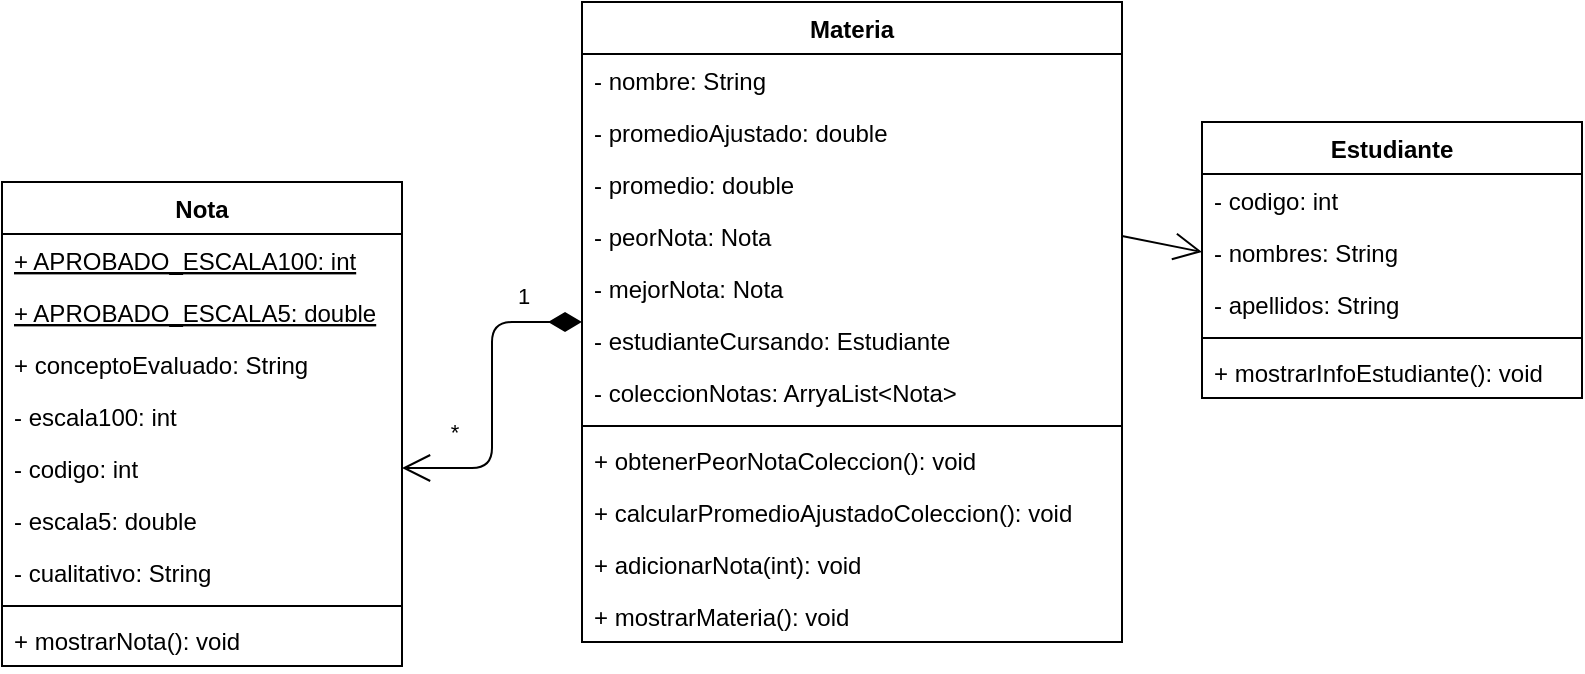<mxfile version="14.6.13" type="device"><diagram name="Page-1" id="c4acf3e9-155e-7222-9cf6-157b1a14988f"><mxGraphModel dx="768" dy="483" grid="1" gridSize="10" guides="1" tooltips="1" connect="1" arrows="1" fold="1" page="1" pageScale="1" pageWidth="850" pageHeight="1100" background="#ffffff" math="0" shadow="0"><root><mxCell id="0"/><mxCell id="1" parent="0"/><mxCell id="d-qdkoNriGn3_ssDMonr-1" value="Nota" style="swimlane;fontStyle=1;align=center;verticalAlign=top;childLayout=stackLayout;horizontal=1;startSize=26;horizontalStack=0;resizeParent=1;resizeParentMax=0;resizeLast=0;collapsible=1;marginBottom=0;" parent="1" vertex="1"><mxGeometry x="10" y="270" width="200" height="242" as="geometry"/></mxCell><mxCell id="uBQSWSvwHYz6Y6N4n9wc-1" value="+ APROBADO_ESCALA100: int" style="text;strokeColor=none;fillColor=none;align=left;verticalAlign=top;spacingLeft=4;spacingRight=4;overflow=hidden;rotatable=0;points=[[0,0.5],[1,0.5]];portConstraint=eastwest;fontStyle=4" vertex="1" parent="d-qdkoNriGn3_ssDMonr-1"><mxGeometry y="26" width="200" height="26" as="geometry"/></mxCell><mxCell id="uBQSWSvwHYz6Y6N4n9wc-2" value="+ APROBADO_ESCALA5: double" style="text;strokeColor=none;fillColor=none;align=left;verticalAlign=top;spacingLeft=4;spacingRight=4;overflow=hidden;rotatable=0;points=[[0,0.5],[1,0.5]];portConstraint=eastwest;fontStyle=4" vertex="1" parent="d-qdkoNriGn3_ssDMonr-1"><mxGeometry y="52" width="200" height="26" as="geometry"/></mxCell><mxCell id="d-qdkoNriGn3_ssDMonr-2" value="+ conceptoEvaluado: String" style="text;strokeColor=none;fillColor=none;align=left;verticalAlign=top;spacingLeft=4;spacingRight=4;overflow=hidden;rotatable=0;points=[[0,0.5],[1,0.5]];portConstraint=eastwest;" parent="d-qdkoNriGn3_ssDMonr-1" vertex="1"><mxGeometry y="78" width="200" height="26" as="geometry"/></mxCell><mxCell id="d-qdkoNriGn3_ssDMonr-5" value="- escala100: int" style="text;strokeColor=none;fillColor=none;align=left;verticalAlign=top;spacingLeft=4;spacingRight=4;overflow=hidden;rotatable=0;points=[[0,0.5],[1,0.5]];portConstraint=eastwest;" parent="d-qdkoNriGn3_ssDMonr-1" vertex="1"><mxGeometry y="104" width="200" height="26" as="geometry"/></mxCell><mxCell id="d-qdkoNriGn3_ssDMonr-7" value="- codigo: int" style="text;strokeColor=none;fillColor=none;align=left;verticalAlign=top;spacingLeft=4;spacingRight=4;overflow=hidden;rotatable=0;points=[[0,0.5],[1,0.5]];portConstraint=eastwest;" parent="d-qdkoNriGn3_ssDMonr-1" vertex="1"><mxGeometry y="130" width="200" height="26" as="geometry"/></mxCell><mxCell id="d-qdkoNriGn3_ssDMonr-6" value="- escala5: double" style="text;strokeColor=none;fillColor=none;align=left;verticalAlign=top;spacingLeft=4;spacingRight=4;overflow=hidden;rotatable=0;points=[[0,0.5],[1,0.5]];portConstraint=eastwest;" parent="d-qdkoNriGn3_ssDMonr-1" vertex="1"><mxGeometry y="156" width="200" height="26" as="geometry"/></mxCell><mxCell id="d-qdkoNriGn3_ssDMonr-8" value="- cualitativo: String" style="text;strokeColor=none;fillColor=none;align=left;verticalAlign=top;spacingLeft=4;spacingRight=4;overflow=hidden;rotatable=0;points=[[0,0.5],[1,0.5]];portConstraint=eastwest;" parent="d-qdkoNriGn3_ssDMonr-1" vertex="1"><mxGeometry y="182" width="200" height="26" as="geometry"/></mxCell><mxCell id="d-qdkoNriGn3_ssDMonr-3" value="" style="line;strokeWidth=1;fillColor=none;align=left;verticalAlign=middle;spacingTop=-1;spacingLeft=3;spacingRight=3;rotatable=0;labelPosition=right;points=[];portConstraint=eastwest;" parent="d-qdkoNriGn3_ssDMonr-1" vertex="1"><mxGeometry y="208" width="200" height="8" as="geometry"/></mxCell><mxCell id="d-qdkoNriGn3_ssDMonr-4" value="+ mostrarNota(): void" style="text;strokeColor=none;fillColor=none;align=left;verticalAlign=top;spacingLeft=4;spacingRight=4;overflow=hidden;rotatable=0;points=[[0,0.5],[1,0.5]];portConstraint=eastwest;" parent="d-qdkoNriGn3_ssDMonr-1" vertex="1"><mxGeometry y="216" width="200" height="26" as="geometry"/></mxCell><mxCell id="d-qdkoNriGn3_ssDMonr-13" value="Materia" style="swimlane;fontStyle=1;align=center;verticalAlign=top;childLayout=stackLayout;horizontal=1;startSize=26;horizontalStack=0;resizeParent=1;resizeParentMax=0;resizeLast=0;collapsible=1;marginBottom=0;" parent="1" vertex="1"><mxGeometry x="300" y="180" width="270" height="320" as="geometry"/></mxCell><mxCell id="d-qdkoNriGn3_ssDMonr-17" value="- nombre: String" style="text;strokeColor=none;fillColor=none;align=left;verticalAlign=top;spacingLeft=4;spacingRight=4;overflow=hidden;rotatable=0;points=[[0,0.5],[1,0.5]];portConstraint=eastwest;" parent="d-qdkoNriGn3_ssDMonr-13" vertex="1"><mxGeometry y="26" width="270" height="26" as="geometry"/></mxCell><mxCell id="d-qdkoNriGn3_ssDMonr-25" value="- promedioAjustado: double" style="text;strokeColor=none;fillColor=none;align=left;verticalAlign=top;spacingLeft=4;spacingRight=4;overflow=hidden;rotatable=0;points=[[0,0.5],[1,0.5]];portConstraint=eastwest;" parent="d-qdkoNriGn3_ssDMonr-13" vertex="1"><mxGeometry y="52" width="270" height="26" as="geometry"/></mxCell><mxCell id="d-qdkoNriGn3_ssDMonr-23" value="- promedio: double" style="text;strokeColor=none;fillColor=none;align=left;verticalAlign=top;spacingLeft=4;spacingRight=4;overflow=hidden;rotatable=0;points=[[0,0.5],[1,0.5]];portConstraint=eastwest;" parent="d-qdkoNriGn3_ssDMonr-13" vertex="1"><mxGeometry y="78" width="270" height="26" as="geometry"/></mxCell><mxCell id="d-qdkoNriGn3_ssDMonr-21" value="- peorNota: Nota" style="text;strokeColor=none;fillColor=none;align=left;verticalAlign=top;spacingLeft=4;spacingRight=4;overflow=hidden;rotatable=0;points=[[0,0.5],[1,0.5]];portConstraint=eastwest;" parent="d-qdkoNriGn3_ssDMonr-13" vertex="1"><mxGeometry y="104" width="270" height="26" as="geometry"/></mxCell><mxCell id="d-qdkoNriGn3_ssDMonr-20" value="- mejorNota: Nota" style="text;strokeColor=none;fillColor=none;align=left;verticalAlign=top;spacingLeft=4;spacingRight=4;overflow=hidden;rotatable=0;points=[[0,0.5],[1,0.5]];portConstraint=eastwest;" parent="d-qdkoNriGn3_ssDMonr-13" vertex="1"><mxGeometry y="130" width="270" height="26" as="geometry"/></mxCell><mxCell id="d-qdkoNriGn3_ssDMonr-18" value="- estudianteCursando: Estudiante" style="text;strokeColor=none;fillColor=none;align=left;verticalAlign=top;spacingLeft=4;spacingRight=4;overflow=hidden;rotatable=0;points=[[0,0.5],[1,0.5]];portConstraint=eastwest;" parent="d-qdkoNriGn3_ssDMonr-13" vertex="1"><mxGeometry y="156" width="270" height="26" as="geometry"/></mxCell><mxCell id="d-qdkoNriGn3_ssDMonr-14" value="- coleccionNotas: ArryaList&lt;Nota&gt;" style="text;strokeColor=none;fillColor=none;align=left;verticalAlign=top;spacingLeft=4;spacingRight=4;overflow=hidden;rotatable=0;points=[[0,0.5],[1,0.5]];portConstraint=eastwest;" parent="d-qdkoNriGn3_ssDMonr-13" vertex="1"><mxGeometry y="182" width="270" height="26" as="geometry"/></mxCell><mxCell id="d-qdkoNriGn3_ssDMonr-15" value="" style="line;strokeWidth=1;fillColor=none;align=left;verticalAlign=middle;spacingTop=-1;spacingLeft=3;spacingRight=3;rotatable=0;labelPosition=right;points=[];portConstraint=eastwest;" parent="d-qdkoNriGn3_ssDMonr-13" vertex="1"><mxGeometry y="208" width="270" height="8" as="geometry"/></mxCell><mxCell id="d-qdkoNriGn3_ssDMonr-28" value="+ obtenerPeorNotaColeccion(): void" style="text;strokeColor=none;fillColor=none;align=left;verticalAlign=top;spacingLeft=4;spacingRight=4;overflow=hidden;rotatable=0;points=[[0,0.5],[1,0.5]];portConstraint=eastwest;" parent="d-qdkoNriGn3_ssDMonr-13" vertex="1"><mxGeometry y="216" width="270" height="26" as="geometry"/></mxCell><mxCell id="d-qdkoNriGn3_ssDMonr-34" value="+ calcularPromedioAjustadoColeccion(): void" style="text;strokeColor=none;fillColor=none;align=left;verticalAlign=top;spacingLeft=4;spacingRight=4;overflow=hidden;rotatable=0;points=[[0,0.5],[1,0.5]];portConstraint=eastwest;" parent="d-qdkoNriGn3_ssDMonr-13" vertex="1"><mxGeometry y="242" width="270" height="26" as="geometry"/></mxCell><mxCell id="d-qdkoNriGn3_ssDMonr-35" value="+ adicionarNota(int): void" style="text;strokeColor=none;fillColor=none;align=left;verticalAlign=top;spacingLeft=4;spacingRight=4;overflow=hidden;rotatable=0;points=[[0,0.5],[1,0.5]];portConstraint=eastwest;" parent="d-qdkoNriGn3_ssDMonr-13" vertex="1"><mxGeometry y="268" width="270" height="26" as="geometry"/></mxCell><mxCell id="d-qdkoNriGn3_ssDMonr-32" value="+ mostrarMateria(): void" style="text;strokeColor=none;fillColor=none;align=left;verticalAlign=top;spacingLeft=4;spacingRight=4;overflow=hidden;rotatable=0;points=[[0,0.5],[1,0.5]];portConstraint=eastwest;" parent="d-qdkoNriGn3_ssDMonr-13" vertex="1"><mxGeometry y="294" width="270" height="26" as="geometry"/></mxCell><mxCell id="d-qdkoNriGn3_ssDMonr-36" value="1" style="endArrow=open;html=1;endSize=12;startArrow=diamondThin;startSize=14;startFill=1;edgeStyle=orthogonalEdgeStyle;align=left;verticalAlign=bottom;entryX=1;entryY=0.5;entryDx=0;entryDy=0;" parent="1" source="d-qdkoNriGn3_ssDMonr-13" target="d-qdkoNriGn3_ssDMonr-7" edge="1"><mxGeometry x="-0.575" y="-4" relative="1" as="geometry"><mxPoint x="130" y="490" as="sourcePoint"/><mxPoint x="290" y="490" as="targetPoint"/><mxPoint as="offset"/></mxGeometry></mxCell><mxCell id="d-qdkoNriGn3_ssDMonr-37" value="*" style="edgeLabel;html=1;align=center;verticalAlign=middle;resizable=0;points=[];" parent="d-qdkoNriGn3_ssDMonr-36" vertex="1" connectable="0"><mxGeometry x="0.386" relative="1" as="geometry"><mxPoint x="-19" y="-13" as="offset"/></mxGeometry></mxCell><mxCell id="d-qdkoNriGn3_ssDMonr-38" value="Estudiante" style="swimlane;fontStyle=1;align=center;verticalAlign=top;childLayout=stackLayout;horizontal=1;startSize=26;horizontalStack=0;resizeParent=1;resizeParentMax=0;resizeLast=0;collapsible=1;marginBottom=0;" parent="1" vertex="1"><mxGeometry x="610" y="240" width="190" height="138" as="geometry"/></mxCell><mxCell id="d-qdkoNriGn3_ssDMonr-42" value="- codigo: int" style="text;strokeColor=none;fillColor=none;align=left;verticalAlign=top;spacingLeft=4;spacingRight=4;overflow=hidden;rotatable=0;points=[[0,0.5],[1,0.5]];portConstraint=eastwest;" parent="d-qdkoNriGn3_ssDMonr-38" vertex="1"><mxGeometry y="26" width="190" height="26" as="geometry"/></mxCell><mxCell id="d-qdkoNriGn3_ssDMonr-43" value="- nombres: String" style="text;strokeColor=none;fillColor=none;align=left;verticalAlign=top;spacingLeft=4;spacingRight=4;overflow=hidden;rotatable=0;points=[[0,0.5],[1,0.5]];portConstraint=eastwest;" parent="d-qdkoNriGn3_ssDMonr-38" vertex="1"><mxGeometry y="52" width="190" height="26" as="geometry"/></mxCell><mxCell id="d-qdkoNriGn3_ssDMonr-39" value="- apellidos: String" style="text;strokeColor=none;fillColor=none;align=left;verticalAlign=top;spacingLeft=4;spacingRight=4;overflow=hidden;rotatable=0;points=[[0,0.5],[1,0.5]];portConstraint=eastwest;" parent="d-qdkoNriGn3_ssDMonr-38" vertex="1"><mxGeometry y="78" width="190" height="26" as="geometry"/></mxCell><mxCell id="d-qdkoNriGn3_ssDMonr-40" value="" style="line;strokeWidth=1;fillColor=none;align=left;verticalAlign=middle;spacingTop=-1;spacingLeft=3;spacingRight=3;rotatable=0;labelPosition=right;points=[];portConstraint=eastwest;" parent="d-qdkoNriGn3_ssDMonr-38" vertex="1"><mxGeometry y="104" width="190" height="8" as="geometry"/></mxCell><mxCell id="d-qdkoNriGn3_ssDMonr-41" value="+ mostrarInfoEstudiante(): void" style="text;strokeColor=none;fillColor=none;align=left;verticalAlign=top;spacingLeft=4;spacingRight=4;overflow=hidden;rotatable=0;points=[[0,0.5],[1,0.5]];portConstraint=eastwest;" parent="d-qdkoNriGn3_ssDMonr-38" vertex="1"><mxGeometry y="112" width="190" height="26" as="geometry"/></mxCell><mxCell id="d-qdkoNriGn3_ssDMonr-44" value="" style="endArrow=open;endFill=1;endSize=12;html=1;exitX=1;exitY=0.5;exitDx=0;exitDy=0;entryX=0;entryY=0.5;entryDx=0;entryDy=0;" parent="1" source="d-qdkoNriGn3_ssDMonr-21" target="d-qdkoNriGn3_ssDMonr-43" edge="1"><mxGeometry width="160" relative="1" as="geometry"><mxPoint x="550" y="380" as="sourcePoint"/><mxPoint x="710" y="380" as="targetPoint"/></mxGeometry></mxCell></root></mxGraphModel></diagram></mxfile>